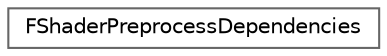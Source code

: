 digraph "Graphical Class Hierarchy"
{
 // INTERACTIVE_SVG=YES
 // LATEX_PDF_SIZE
  bgcolor="transparent";
  edge [fontname=Helvetica,fontsize=10,labelfontname=Helvetica,labelfontsize=10];
  node [fontname=Helvetica,fontsize=10,shape=box,height=0.2,width=0.4];
  rankdir="LR";
  Node0 [id="Node000000",label="FShaderPreprocessDependencies",height=0.2,width=0.4,color="grey40", fillcolor="white", style="filled",URL="$db/ddf/structFShaderPreprocessDependencies.html",tooltip=" "];
}
